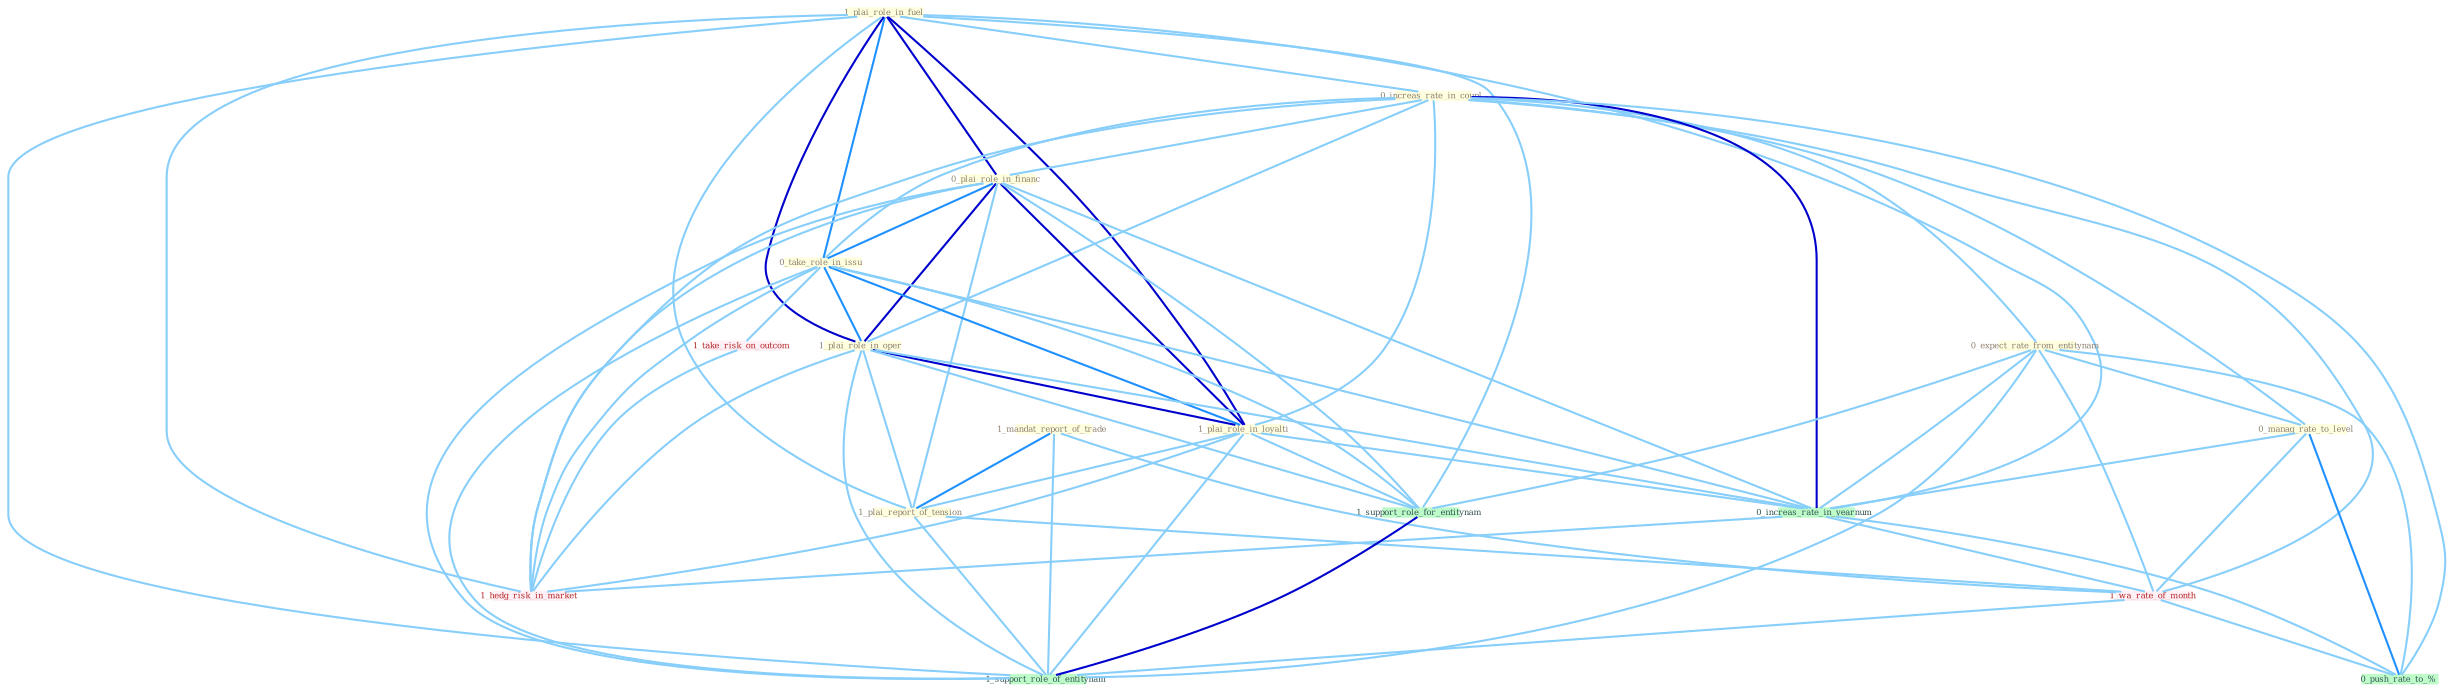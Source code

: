 Graph G{ 
    node
    [shape=polygon,style=filled,width=.5,height=.06,color="#BDFCC9",fixedsize=true,fontsize=4,
    fontcolor="#2f4f4f"];
    {node
    [color="#ffffe0", fontcolor="#8b7d6b"] "1_plai_role_in_fuel " "0_increas_rate_in_coupl " "0_plai_role_in_financ " "0_take_role_in_issu " "1_plai_role_in_oper " "1_mandat_report_of_trade " "0_expect_rate_from_entitynam " "1_plai_role_in_loyalti " "1_plai_report_of_tension " "0_manag_rate_to_level "}
{node [color="#fff0f5", fontcolor="#b22222"] "1_wa_rate_of_month " "1_take_risk_on_outcom " "1_hedg_risk_in_market "}
edge [color="#B0E2FF"];

	"1_plai_role_in_fuel " -- "0_increas_rate_in_coupl " [w="1", color="#87cefa" ];
	"1_plai_role_in_fuel " -- "0_plai_role_in_financ " [w="3", color="#0000cd" , len=0.6];
	"1_plai_role_in_fuel " -- "0_take_role_in_issu " [w="2", color="#1e90ff" , len=0.8];
	"1_plai_role_in_fuel " -- "1_plai_role_in_oper " [w="3", color="#0000cd" , len=0.6];
	"1_plai_role_in_fuel " -- "1_plai_role_in_loyalti " [w="3", color="#0000cd" , len=0.6];
	"1_plai_role_in_fuel " -- "1_plai_report_of_tension " [w="1", color="#87cefa" ];
	"1_plai_role_in_fuel " -- "0_increas_rate_in_yearnum " [w="1", color="#87cefa" ];
	"1_plai_role_in_fuel " -- "1_support_role_for_entitynam " [w="1", color="#87cefa" ];
	"1_plai_role_in_fuel " -- "1_support_role_of_entitynam " [w="1", color="#87cefa" ];
	"1_plai_role_in_fuel " -- "1_hedg_risk_in_market " [w="1", color="#87cefa" ];
	"0_increas_rate_in_coupl " -- "0_plai_role_in_financ " [w="1", color="#87cefa" ];
	"0_increas_rate_in_coupl " -- "0_take_role_in_issu " [w="1", color="#87cefa" ];
	"0_increas_rate_in_coupl " -- "1_plai_role_in_oper " [w="1", color="#87cefa" ];
	"0_increas_rate_in_coupl " -- "0_expect_rate_from_entitynam " [w="1", color="#87cefa" ];
	"0_increas_rate_in_coupl " -- "1_plai_role_in_loyalti " [w="1", color="#87cefa" ];
	"0_increas_rate_in_coupl " -- "0_manag_rate_to_level " [w="1", color="#87cefa" ];
	"0_increas_rate_in_coupl " -- "0_increas_rate_in_yearnum " [w="3", color="#0000cd" , len=0.6];
	"0_increas_rate_in_coupl " -- "1_wa_rate_of_month " [w="1", color="#87cefa" ];
	"0_increas_rate_in_coupl " -- "0_push_rate_to_% " [w="1", color="#87cefa" ];
	"0_increas_rate_in_coupl " -- "1_hedg_risk_in_market " [w="1", color="#87cefa" ];
	"0_plai_role_in_financ " -- "0_take_role_in_issu " [w="2", color="#1e90ff" , len=0.8];
	"0_plai_role_in_financ " -- "1_plai_role_in_oper " [w="3", color="#0000cd" , len=0.6];
	"0_plai_role_in_financ " -- "1_plai_role_in_loyalti " [w="3", color="#0000cd" , len=0.6];
	"0_plai_role_in_financ " -- "1_plai_report_of_tension " [w="1", color="#87cefa" ];
	"0_plai_role_in_financ " -- "0_increas_rate_in_yearnum " [w="1", color="#87cefa" ];
	"0_plai_role_in_financ " -- "1_support_role_for_entitynam " [w="1", color="#87cefa" ];
	"0_plai_role_in_financ " -- "1_support_role_of_entitynam " [w="1", color="#87cefa" ];
	"0_plai_role_in_financ " -- "1_hedg_risk_in_market " [w="1", color="#87cefa" ];
	"0_take_role_in_issu " -- "1_plai_role_in_oper " [w="2", color="#1e90ff" , len=0.8];
	"0_take_role_in_issu " -- "1_plai_role_in_loyalti " [w="2", color="#1e90ff" , len=0.8];
	"0_take_role_in_issu " -- "0_increas_rate_in_yearnum " [w="1", color="#87cefa" ];
	"0_take_role_in_issu " -- "1_support_role_for_entitynam " [w="1", color="#87cefa" ];
	"0_take_role_in_issu " -- "1_take_risk_on_outcom " [w="1", color="#87cefa" ];
	"0_take_role_in_issu " -- "1_support_role_of_entitynam " [w="1", color="#87cefa" ];
	"0_take_role_in_issu " -- "1_hedg_risk_in_market " [w="1", color="#87cefa" ];
	"1_plai_role_in_oper " -- "1_plai_role_in_loyalti " [w="3", color="#0000cd" , len=0.6];
	"1_plai_role_in_oper " -- "1_plai_report_of_tension " [w="1", color="#87cefa" ];
	"1_plai_role_in_oper " -- "0_increas_rate_in_yearnum " [w="1", color="#87cefa" ];
	"1_plai_role_in_oper " -- "1_support_role_for_entitynam " [w="1", color="#87cefa" ];
	"1_plai_role_in_oper " -- "1_support_role_of_entitynam " [w="1", color="#87cefa" ];
	"1_plai_role_in_oper " -- "1_hedg_risk_in_market " [w="1", color="#87cefa" ];
	"1_mandat_report_of_trade " -- "1_plai_report_of_tension " [w="2", color="#1e90ff" , len=0.8];
	"1_mandat_report_of_trade " -- "1_wa_rate_of_month " [w="1", color="#87cefa" ];
	"1_mandat_report_of_trade " -- "1_support_role_of_entitynam " [w="1", color="#87cefa" ];
	"0_expect_rate_from_entitynam " -- "0_manag_rate_to_level " [w="1", color="#87cefa" ];
	"0_expect_rate_from_entitynam " -- "0_increas_rate_in_yearnum " [w="1", color="#87cefa" ];
	"0_expect_rate_from_entitynam " -- "1_wa_rate_of_month " [w="1", color="#87cefa" ];
	"0_expect_rate_from_entitynam " -- "1_support_role_for_entitynam " [w="1", color="#87cefa" ];
	"0_expect_rate_from_entitynam " -- "0_push_rate_to_% " [w="1", color="#87cefa" ];
	"0_expect_rate_from_entitynam " -- "1_support_role_of_entitynam " [w="1", color="#87cefa" ];
	"1_plai_role_in_loyalti " -- "1_plai_report_of_tension " [w="1", color="#87cefa" ];
	"1_plai_role_in_loyalti " -- "0_increas_rate_in_yearnum " [w="1", color="#87cefa" ];
	"1_plai_role_in_loyalti " -- "1_support_role_for_entitynam " [w="1", color="#87cefa" ];
	"1_plai_role_in_loyalti " -- "1_support_role_of_entitynam " [w="1", color="#87cefa" ];
	"1_plai_role_in_loyalti " -- "1_hedg_risk_in_market " [w="1", color="#87cefa" ];
	"1_plai_report_of_tension " -- "1_wa_rate_of_month " [w="1", color="#87cefa" ];
	"1_plai_report_of_tension " -- "1_support_role_of_entitynam " [w="1", color="#87cefa" ];
	"0_manag_rate_to_level " -- "0_increas_rate_in_yearnum " [w="1", color="#87cefa" ];
	"0_manag_rate_to_level " -- "1_wa_rate_of_month " [w="1", color="#87cefa" ];
	"0_manag_rate_to_level " -- "0_push_rate_to_% " [w="2", color="#1e90ff" , len=0.8];
	"0_increas_rate_in_yearnum " -- "1_wa_rate_of_month " [w="1", color="#87cefa" ];
	"0_increas_rate_in_yearnum " -- "0_push_rate_to_% " [w="1", color="#87cefa" ];
	"0_increas_rate_in_yearnum " -- "1_hedg_risk_in_market " [w="1", color="#87cefa" ];
	"1_wa_rate_of_month " -- "0_push_rate_to_% " [w="1", color="#87cefa" ];
	"1_wa_rate_of_month " -- "1_support_role_of_entitynam " [w="1", color="#87cefa" ];
	"1_support_role_for_entitynam " -- "1_support_role_of_entitynam " [w="3", color="#0000cd" , len=0.6];
	"1_take_risk_on_outcom " -- "1_hedg_risk_in_market " [w="1", color="#87cefa" ];
}